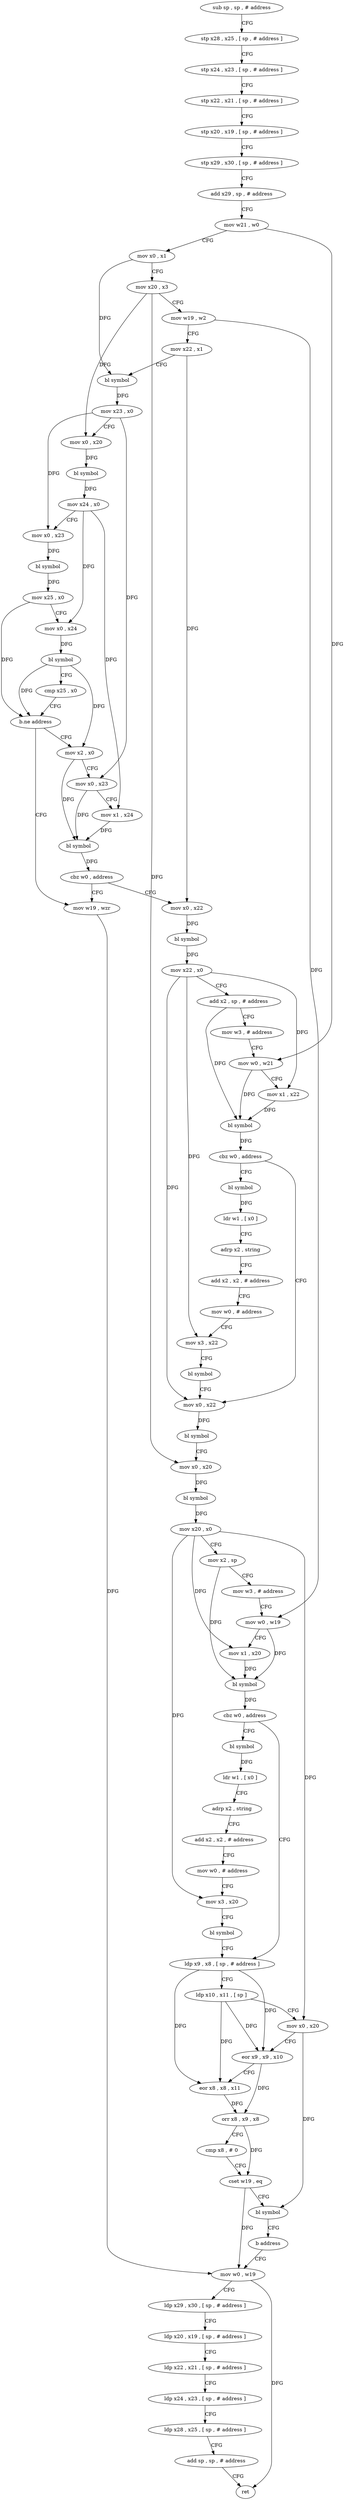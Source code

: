 digraph "func" {
"4229500" [label = "sub sp , sp , # address" ]
"4229504" [label = "stp x28 , x25 , [ sp , # address ]" ]
"4229508" [label = "stp x24 , x23 , [ sp , # address ]" ]
"4229512" [label = "stp x22 , x21 , [ sp , # address ]" ]
"4229516" [label = "stp x20 , x19 , [ sp , # address ]" ]
"4229520" [label = "stp x29 , x30 , [ sp , # address ]" ]
"4229524" [label = "add x29 , sp , # address" ]
"4229528" [label = "mov w21 , w0" ]
"4229532" [label = "mov x0 , x1" ]
"4229536" [label = "mov x20 , x3" ]
"4229540" [label = "mov w19 , w2" ]
"4229544" [label = "mov x22 , x1" ]
"4229548" [label = "bl symbol" ]
"4229552" [label = "mov x23 , x0" ]
"4229556" [label = "mov x0 , x20" ]
"4229560" [label = "bl symbol" ]
"4229564" [label = "mov x24 , x0" ]
"4229568" [label = "mov x0 , x23" ]
"4229572" [label = "bl symbol" ]
"4229576" [label = "mov x25 , x0" ]
"4229580" [label = "mov x0 , x24" ]
"4229584" [label = "bl symbol" ]
"4229588" [label = "cmp x25 , x0" ]
"4229592" [label = "b.ne address" ]
"4229616" [label = "mov w19 , wzr" ]
"4229596" [label = "mov x2 , x0" ]
"4229620" [label = "mov w0 , w19" ]
"4229600" [label = "mov x0 , x23" ]
"4229604" [label = "mov x1 , x24" ]
"4229608" [label = "bl symbol" ]
"4229612" [label = "cbz w0 , address" ]
"4229652" [label = "mov x0 , x22" ]
"4229656" [label = "bl symbol" ]
"4229660" [label = "mov x22 , x0" ]
"4229664" [label = "add x2 , sp , # address" ]
"4229668" [label = "mov w3 , # address" ]
"4229672" [label = "mov w0 , w21" ]
"4229676" [label = "mov x1 , x22" ]
"4229680" [label = "bl symbol" ]
"4229684" [label = "cbz w0 , address" ]
"4229716" [label = "mov x0 , x22" ]
"4229688" [label = "bl symbol" ]
"4229720" [label = "bl symbol" ]
"4229724" [label = "mov x0 , x20" ]
"4229728" [label = "bl symbol" ]
"4229732" [label = "mov x20 , x0" ]
"4229736" [label = "mov x2 , sp" ]
"4229740" [label = "mov w3 , # address" ]
"4229744" [label = "mov w0 , w19" ]
"4229748" [label = "mov x1 , x20" ]
"4229752" [label = "bl symbol" ]
"4229756" [label = "cbz w0 , address" ]
"4229788" [label = "ldp x9 , x8 , [ sp , # address ]" ]
"4229760" [label = "bl symbol" ]
"4229692" [label = "ldr w1 , [ x0 ]" ]
"4229696" [label = "adrp x2 , string" ]
"4229700" [label = "add x2 , x2 , # address" ]
"4229704" [label = "mov w0 , # address" ]
"4229708" [label = "mov x3 , x22" ]
"4229712" [label = "bl symbol" ]
"4229792" [label = "ldp x10 , x11 , [ sp ]" ]
"4229796" [label = "mov x0 , x20" ]
"4229800" [label = "eor x9 , x9 , x10" ]
"4229804" [label = "eor x8 , x8 , x11" ]
"4229808" [label = "orr x8 , x9 , x8" ]
"4229812" [label = "cmp x8 , # 0" ]
"4229816" [label = "cset w19 , eq" ]
"4229820" [label = "bl symbol" ]
"4229824" [label = "b address" ]
"4229764" [label = "ldr w1 , [ x0 ]" ]
"4229768" [label = "adrp x2 , string" ]
"4229772" [label = "add x2 , x2 , # address" ]
"4229776" [label = "mov w0 , # address" ]
"4229780" [label = "mov x3 , x20" ]
"4229784" [label = "bl symbol" ]
"4229624" [label = "ldp x29 , x30 , [ sp , # address ]" ]
"4229628" [label = "ldp x20 , x19 , [ sp , # address ]" ]
"4229632" [label = "ldp x22 , x21 , [ sp , # address ]" ]
"4229636" [label = "ldp x24 , x23 , [ sp , # address ]" ]
"4229640" [label = "ldp x28 , x25 , [ sp , # address ]" ]
"4229644" [label = "add sp , sp , # address" ]
"4229648" [label = "ret" ]
"4229500" -> "4229504" [ label = "CFG" ]
"4229504" -> "4229508" [ label = "CFG" ]
"4229508" -> "4229512" [ label = "CFG" ]
"4229512" -> "4229516" [ label = "CFG" ]
"4229516" -> "4229520" [ label = "CFG" ]
"4229520" -> "4229524" [ label = "CFG" ]
"4229524" -> "4229528" [ label = "CFG" ]
"4229528" -> "4229532" [ label = "CFG" ]
"4229528" -> "4229672" [ label = "DFG" ]
"4229532" -> "4229536" [ label = "CFG" ]
"4229532" -> "4229548" [ label = "DFG" ]
"4229536" -> "4229540" [ label = "CFG" ]
"4229536" -> "4229556" [ label = "DFG" ]
"4229536" -> "4229724" [ label = "DFG" ]
"4229540" -> "4229544" [ label = "CFG" ]
"4229540" -> "4229744" [ label = "DFG" ]
"4229544" -> "4229548" [ label = "CFG" ]
"4229544" -> "4229652" [ label = "DFG" ]
"4229548" -> "4229552" [ label = "DFG" ]
"4229552" -> "4229556" [ label = "CFG" ]
"4229552" -> "4229568" [ label = "DFG" ]
"4229552" -> "4229600" [ label = "DFG" ]
"4229556" -> "4229560" [ label = "DFG" ]
"4229560" -> "4229564" [ label = "DFG" ]
"4229564" -> "4229568" [ label = "CFG" ]
"4229564" -> "4229580" [ label = "DFG" ]
"4229564" -> "4229604" [ label = "DFG" ]
"4229568" -> "4229572" [ label = "DFG" ]
"4229572" -> "4229576" [ label = "DFG" ]
"4229576" -> "4229580" [ label = "CFG" ]
"4229576" -> "4229592" [ label = "DFG" ]
"4229580" -> "4229584" [ label = "DFG" ]
"4229584" -> "4229588" [ label = "CFG" ]
"4229584" -> "4229592" [ label = "DFG" ]
"4229584" -> "4229596" [ label = "DFG" ]
"4229588" -> "4229592" [ label = "CFG" ]
"4229592" -> "4229616" [ label = "CFG" ]
"4229592" -> "4229596" [ label = "CFG" ]
"4229616" -> "4229620" [ label = "DFG" ]
"4229596" -> "4229600" [ label = "CFG" ]
"4229596" -> "4229608" [ label = "DFG" ]
"4229620" -> "4229624" [ label = "CFG" ]
"4229620" -> "4229648" [ label = "DFG" ]
"4229600" -> "4229604" [ label = "CFG" ]
"4229600" -> "4229608" [ label = "DFG" ]
"4229604" -> "4229608" [ label = "DFG" ]
"4229608" -> "4229612" [ label = "DFG" ]
"4229612" -> "4229652" [ label = "CFG" ]
"4229612" -> "4229616" [ label = "CFG" ]
"4229652" -> "4229656" [ label = "DFG" ]
"4229656" -> "4229660" [ label = "DFG" ]
"4229660" -> "4229664" [ label = "CFG" ]
"4229660" -> "4229676" [ label = "DFG" ]
"4229660" -> "4229716" [ label = "DFG" ]
"4229660" -> "4229708" [ label = "DFG" ]
"4229664" -> "4229668" [ label = "CFG" ]
"4229664" -> "4229680" [ label = "DFG" ]
"4229668" -> "4229672" [ label = "CFG" ]
"4229672" -> "4229676" [ label = "CFG" ]
"4229672" -> "4229680" [ label = "DFG" ]
"4229676" -> "4229680" [ label = "DFG" ]
"4229680" -> "4229684" [ label = "DFG" ]
"4229684" -> "4229716" [ label = "CFG" ]
"4229684" -> "4229688" [ label = "CFG" ]
"4229716" -> "4229720" [ label = "DFG" ]
"4229688" -> "4229692" [ label = "DFG" ]
"4229720" -> "4229724" [ label = "CFG" ]
"4229724" -> "4229728" [ label = "DFG" ]
"4229728" -> "4229732" [ label = "DFG" ]
"4229732" -> "4229736" [ label = "CFG" ]
"4229732" -> "4229748" [ label = "DFG" ]
"4229732" -> "4229796" [ label = "DFG" ]
"4229732" -> "4229780" [ label = "DFG" ]
"4229736" -> "4229740" [ label = "CFG" ]
"4229736" -> "4229752" [ label = "DFG" ]
"4229740" -> "4229744" [ label = "CFG" ]
"4229744" -> "4229748" [ label = "CFG" ]
"4229744" -> "4229752" [ label = "DFG" ]
"4229748" -> "4229752" [ label = "DFG" ]
"4229752" -> "4229756" [ label = "DFG" ]
"4229756" -> "4229788" [ label = "CFG" ]
"4229756" -> "4229760" [ label = "CFG" ]
"4229788" -> "4229792" [ label = "CFG" ]
"4229788" -> "4229800" [ label = "DFG" ]
"4229788" -> "4229804" [ label = "DFG" ]
"4229760" -> "4229764" [ label = "DFG" ]
"4229692" -> "4229696" [ label = "CFG" ]
"4229696" -> "4229700" [ label = "CFG" ]
"4229700" -> "4229704" [ label = "CFG" ]
"4229704" -> "4229708" [ label = "CFG" ]
"4229708" -> "4229712" [ label = "CFG" ]
"4229712" -> "4229716" [ label = "CFG" ]
"4229792" -> "4229796" [ label = "CFG" ]
"4229792" -> "4229800" [ label = "DFG" ]
"4229792" -> "4229804" [ label = "DFG" ]
"4229796" -> "4229800" [ label = "CFG" ]
"4229796" -> "4229820" [ label = "DFG" ]
"4229800" -> "4229804" [ label = "CFG" ]
"4229800" -> "4229808" [ label = "DFG" ]
"4229804" -> "4229808" [ label = "DFG" ]
"4229808" -> "4229812" [ label = "CFG" ]
"4229808" -> "4229816" [ label = "DFG" ]
"4229812" -> "4229816" [ label = "CFG" ]
"4229816" -> "4229820" [ label = "CFG" ]
"4229816" -> "4229620" [ label = "DFG" ]
"4229820" -> "4229824" [ label = "CFG" ]
"4229824" -> "4229620" [ label = "CFG" ]
"4229764" -> "4229768" [ label = "CFG" ]
"4229768" -> "4229772" [ label = "CFG" ]
"4229772" -> "4229776" [ label = "CFG" ]
"4229776" -> "4229780" [ label = "CFG" ]
"4229780" -> "4229784" [ label = "CFG" ]
"4229784" -> "4229788" [ label = "CFG" ]
"4229624" -> "4229628" [ label = "CFG" ]
"4229628" -> "4229632" [ label = "CFG" ]
"4229632" -> "4229636" [ label = "CFG" ]
"4229636" -> "4229640" [ label = "CFG" ]
"4229640" -> "4229644" [ label = "CFG" ]
"4229644" -> "4229648" [ label = "CFG" ]
}
